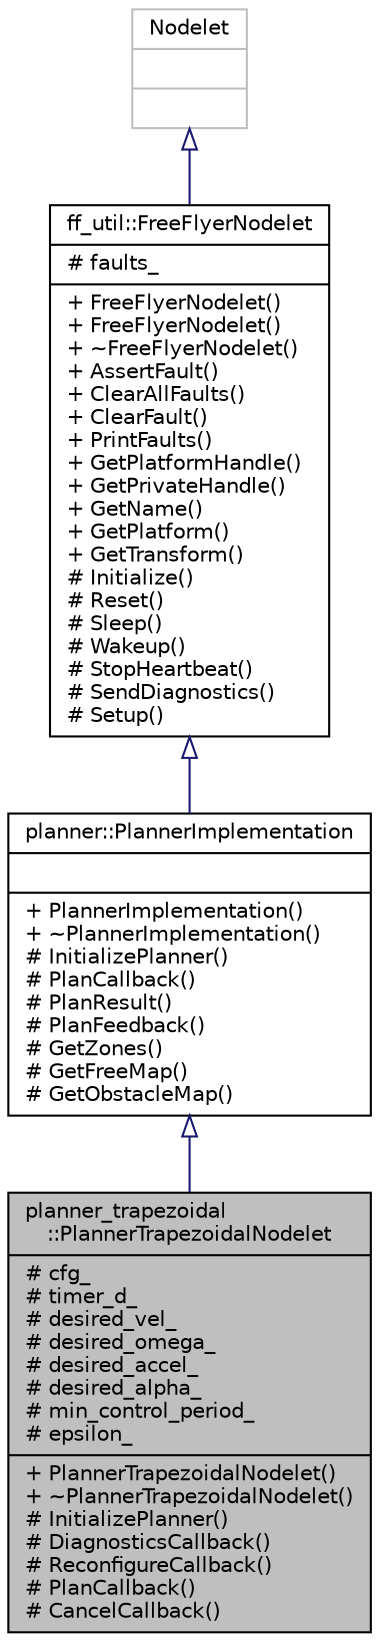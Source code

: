 digraph "planner_trapezoidal::PlannerTrapezoidalNodelet"
{
 // LATEX_PDF_SIZE
  edge [fontname="Helvetica",fontsize="10",labelfontname="Helvetica",labelfontsize="10"];
  node [fontname="Helvetica",fontsize="10",shape=record];
  Node1 [label="{planner_trapezoidal\l::PlannerTrapezoidalNodelet\n|# cfg_\l# timer_d_\l# desired_vel_\l# desired_omega_\l# desired_accel_\l# desired_alpha_\l# min_control_period_\l# epsilon_\l|+ PlannerTrapezoidalNodelet()\l+ ~PlannerTrapezoidalNodelet()\l# InitializePlanner()\l# DiagnosticsCallback()\l# ReconfigureCallback()\l# PlanCallback()\l# CancelCallback()\l}",height=0.2,width=0.4,color="black", fillcolor="grey75", style="filled", fontcolor="black",tooltip=" "];
  Node2 -> Node1 [dir="back",color="midnightblue",fontsize="10",style="solid",arrowtail="onormal",fontname="Helvetica"];
  Node2 [label="{planner::PlannerImplementation\n||+ PlannerImplementation()\l+ ~PlannerImplementation()\l# InitializePlanner()\l# PlanCallback()\l# PlanResult()\l# PlanFeedback()\l# GetZones()\l# GetFreeMap()\l# GetObstacleMap()\l}",height=0.2,width=0.4,color="black", fillcolor="white", style="filled",URL="$classplanner_1_1PlannerImplementation.html",tooltip=" "];
  Node3 -> Node2 [dir="back",color="midnightblue",fontsize="10",style="solid",arrowtail="onormal",fontname="Helvetica"];
  Node3 [label="{ff_util::FreeFlyerNodelet\n|# faults_\l|+ FreeFlyerNodelet()\l+ FreeFlyerNodelet()\l+ ~FreeFlyerNodelet()\l+ AssertFault()\l+ ClearAllFaults()\l+ ClearFault()\l+ PrintFaults()\l+ GetPlatformHandle()\l+ GetPrivateHandle()\l+ GetName()\l+ GetPlatform()\l+ GetTransform()\l# Initialize()\l# Reset()\l# Sleep()\l# Wakeup()\l# StopHeartbeat()\l# SendDiagnostics()\l# Setup()\l}",height=0.2,width=0.4,color="black", fillcolor="white", style="filled",URL="$classff__util_1_1FreeFlyerNodelet.html",tooltip=" "];
  Node4 -> Node3 [dir="back",color="midnightblue",fontsize="10",style="solid",arrowtail="onormal",fontname="Helvetica"];
  Node4 [label="{Nodelet\n||}",height=0.2,width=0.4,color="grey75", fillcolor="white", style="filled",tooltip=" "];
}
